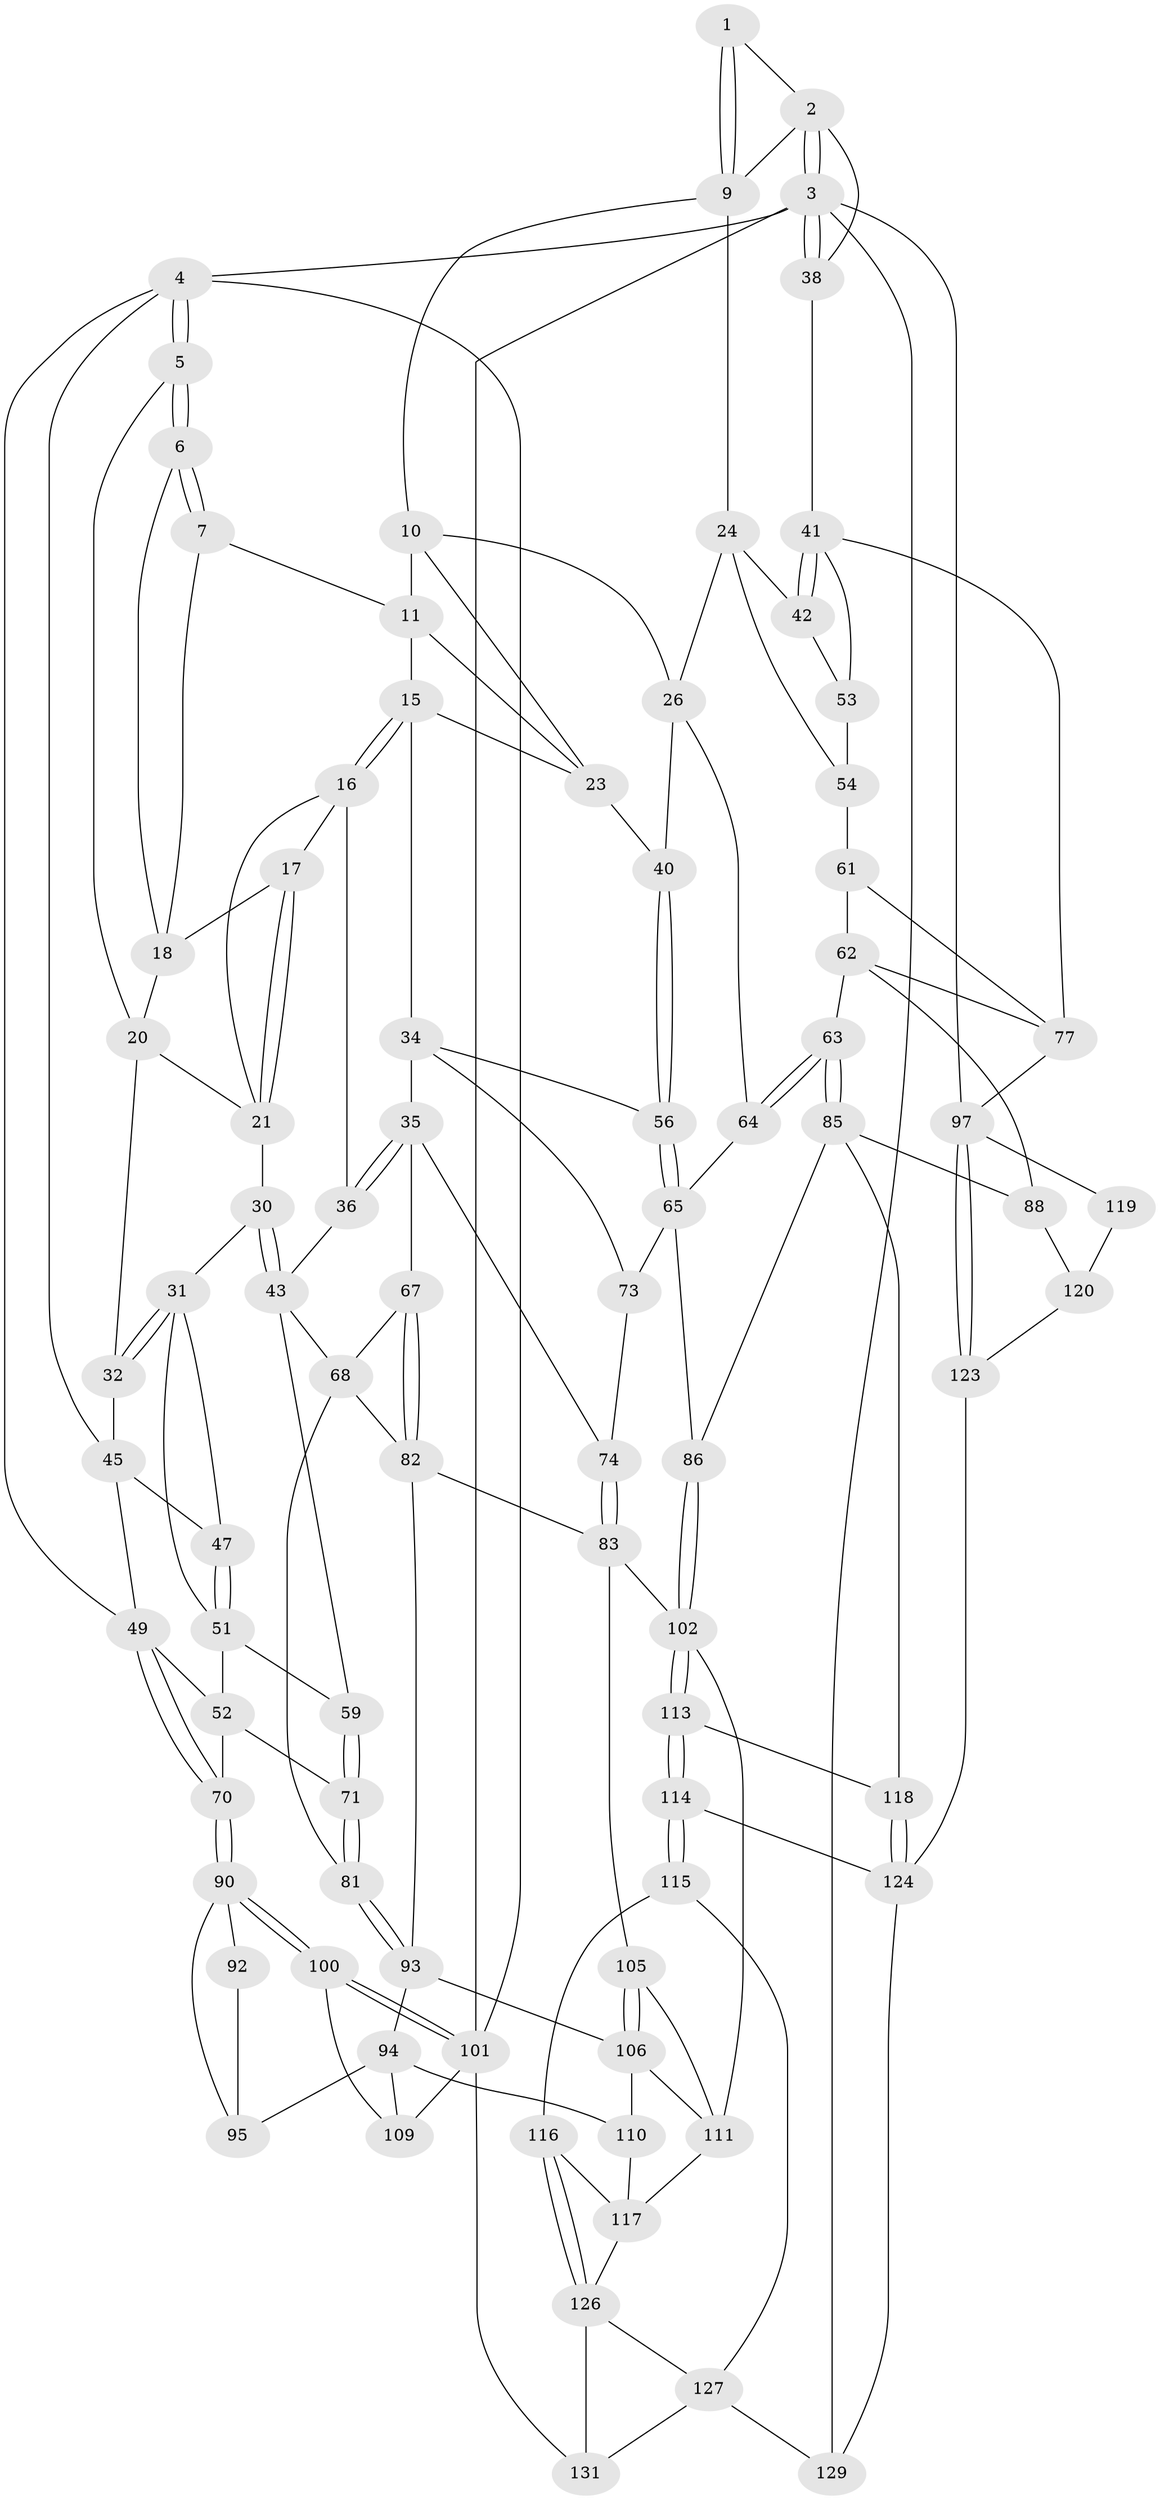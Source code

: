 // Generated by graph-tools (version 1.1) at 2025/52/02/27/25 19:52:38]
// undirected, 85 vertices, 183 edges
graph export_dot {
graph [start="1"]
  node [color=gray90,style=filled];
  1 [pos="+0.7387948071533555+0"];
  2 [pos="+1+0",super="+12"];
  3 [pos="+1+0",super="+96"];
  4 [pos="+0+0",super="+44"];
  5 [pos="+0+0"];
  6 [pos="+0+0"];
  7 [pos="+0.41624557207134477+0",super="+8"];
  9 [pos="+0.7724906043968446+0.09091297472141825",super="+13"];
  10 [pos="+0.7113268236835169+0.10826463062383623",super="+22"];
  11 [pos="+0.6395190601107128+0.02097423776559722",super="+14"];
  15 [pos="+0.5002721896261646+0.1210019525289885",super="+33"];
  16 [pos="+0.4569917216882767+0.08423162446766616",super="+28"];
  17 [pos="+0.41221289056040167+0"];
  18 [pos="+0.41494803147005127+0",super="+19"];
  20 [pos="+0.20954045742452257+0.1112063122477116",super="+27"];
  21 [pos="+0.2619063992509352+0.12193861876533464",super="+29"];
  23 [pos="+0.6609606364766607+0.17573678686395683",super="+37"];
  24 [pos="+0.8383194786690755+0.23580706787492864",super="+25"];
  26 [pos="+0.7934553222896724+0.26489148256722295",super="+39"];
  30 [pos="+0.29278935932015254+0.25519822770130773"];
  31 [pos="+0.2659542268459377+0.27120031110658505",super="+46"];
  32 [pos="+0.11883582061278741+0.20475930689829192"];
  34 [pos="+0.49171341342578034+0.30965361163587635",super="+57"];
  35 [pos="+0.4783591716191859+0.31402310524082494",super="+66"];
  36 [pos="+0.43967225745069244+0.3121057859875208"];
  38 [pos="+1+0.17654787007406592"];
  40 [pos="+0.6995097673596917+0.33567587650992947"];
  41 [pos="+1+0.23462502830403026",super="+76"];
  42 [pos="+0.9157034034939378+0.25101682700293265"];
  43 [pos="+0.41514204998111687+0.3175275255509445",super="+58"];
  45 [pos="+0.11495290096890338+0.21013674281671332",super="+48"];
  47 [pos="+0.20263726658431014+0.31473096312980425"];
  49 [pos="+0+0.33785290998239476",super="+50"];
  51 [pos="+0.15430321536280908+0.3568275152337117",super="+60"];
  52 [pos="+0.12352846194120824+0.36147180040350824",super="+69"];
  53 [pos="+0.9689226311336308+0.3795511456767909"];
  54 [pos="+0.941036539454116+0.3840851120380813",super="+55"];
  56 [pos="+0.6546011671349575+0.37928638910871515"];
  59 [pos="+0.2734925200529628+0.4418708350492522"];
  61 [pos="+0.8252072181387846+0.45705596532568205",super="+75"];
  62 [pos="+0.8072360212871708+0.46225069803554697",super="+87"];
  63 [pos="+0.8066917498320756+0.4622149931201145"];
  64 [pos="+0.7893061789754324+0.45552877935253666"];
  65 [pos="+0.7171892876865651+0.47971604629889897",super="+79"];
  67 [pos="+0.42730636836863345+0.4744381060453665"];
  68 [pos="+0.40041399288092266+0.44977243945134515",super="+80"];
  70 [pos="+0+0.549265170504692"];
  71 [pos="+0.2523060258710823+0.5104885417625143",super="+72"];
  73 [pos="+0.575516300599547+0.5175608198132957"];
  74 [pos="+0.518096735938217+0.5123677227428212"];
  77 [pos="+1+0.6048906394529043",super="+78"];
  81 [pos="+0.25316242382113485+0.5135750544217996"];
  82 [pos="+0.39003611633306706+0.5263126302748332",super="+84"];
  83 [pos="+0.44056939766450015+0.5831997669715039",super="+104"];
  85 [pos="+0.7350482314788683+0.644881755738222",super="+89"];
  86 [pos="+0.645837899560569+0.6191211692880717"];
  88 [pos="+0.8525593116650996+0.6544781320222408"];
  90 [pos="+0+0.6171640095139331",super="+91"];
  92 [pos="+0.12239250939135823+0.5028784013546925"];
  93 [pos="+0.25060636017999854+0.5308241508364143",super="+99"];
  94 [pos="+0.1809798033821482+0.5961805164353061",super="+108"];
  95 [pos="+0.13989018589943458+0.5965176925011277"];
  97 [pos="+1+1",super="+98"];
  100 [pos="+0+0.6564243046171367"];
  101 [pos="+0+0.9865660107670717",super="+132"];
  102 [pos="+0.6277390647168175+0.6394498328288644",super="+103"];
  105 [pos="+0.4463338664851068+0.6657463165475933"];
  106 [pos="+0.347710547035813+0.6923723387487758",super="+107"];
  109 [pos="+0.1683620134748103+0.8211007968733596",super="+133"];
  110 [pos="+0.2118610735171507+0.8123594452197695"];
  111 [pos="+0.4915439998484087+0.702648743792337",super="+112"];
  113 [pos="+0.6036591547803616+0.7942469317569939"];
  114 [pos="+0.5753939926373716+0.8553185712595108"];
  115 [pos="+0.5169050860395362+0.8461223902172235"];
  116 [pos="+0.5029317546071006+0.836847796976608"];
  117 [pos="+0.465465482936294+0.8001804237324553",super="+121"];
  118 [pos="+0.7765706298286923+0.7745737125526064"];
  119 [pos="+1+0.7836428271983557"];
  120 [pos="+0.8951827823307281+0.7490610606307804",super="+122"];
  123 [pos="+0.8776671168531188+0.8917724381652022"];
  124 [pos="+0.8022828147397527+0.9139097440727143",super="+125"];
  126 [pos="+0.3190354790416532+0.9359018830098065",super="+128"];
  127 [pos="+0.46322348781561795+0.9245103642691814",super="+130"];
  129 [pos="+0.6941392500166049+1"];
  131 [pos="+0.3442380549991573+1"];
  1 -- 2;
  1 -- 9;
  1 -- 9;
  2 -- 3;
  2 -- 3;
  2 -- 9;
  2 -- 38;
  3 -- 4;
  3 -- 38;
  3 -- 38;
  3 -- 97;
  3 -- 129;
  3 -- 101;
  4 -- 5;
  4 -- 5;
  4 -- 101;
  4 -- 49;
  4 -- 45;
  5 -- 6;
  5 -- 6;
  5 -- 20;
  6 -- 7;
  6 -- 7;
  6 -- 18;
  7 -- 18;
  7 -- 11;
  9 -- 10;
  9 -- 24;
  10 -- 11;
  10 -- 26;
  10 -- 23;
  11 -- 15;
  11 -- 23;
  15 -- 16;
  15 -- 16;
  15 -- 34;
  15 -- 23;
  16 -- 17;
  16 -- 36;
  16 -- 21;
  17 -- 18;
  17 -- 21;
  17 -- 21;
  18 -- 20;
  20 -- 21;
  20 -- 32;
  21 -- 30;
  23 -- 40;
  24 -- 42;
  24 -- 26;
  24 -- 54;
  26 -- 40;
  26 -- 64;
  30 -- 31;
  30 -- 43;
  30 -- 43;
  31 -- 32;
  31 -- 32;
  31 -- 47;
  31 -- 51;
  32 -- 45;
  34 -- 35;
  34 -- 56;
  34 -- 73;
  35 -- 36;
  35 -- 36;
  35 -- 67;
  35 -- 74;
  36 -- 43;
  38 -- 41;
  40 -- 56;
  40 -- 56;
  41 -- 42;
  41 -- 42;
  41 -- 77;
  41 -- 53;
  42 -- 53;
  43 -- 59;
  43 -- 68;
  45 -- 49;
  45 -- 47;
  47 -- 51;
  47 -- 51;
  49 -- 70;
  49 -- 70;
  49 -- 52;
  51 -- 52;
  51 -- 59;
  52 -- 70;
  52 -- 71;
  53 -- 54;
  54 -- 61 [weight=2];
  56 -- 65;
  56 -- 65;
  59 -- 71;
  59 -- 71;
  61 -- 62;
  61 -- 77;
  62 -- 63;
  62 -- 88;
  62 -- 77;
  63 -- 64;
  63 -- 64;
  63 -- 85;
  63 -- 85;
  64 -- 65;
  65 -- 73;
  65 -- 86;
  67 -- 68;
  67 -- 82;
  67 -- 82;
  68 -- 81;
  68 -- 82;
  70 -- 90;
  70 -- 90;
  71 -- 81;
  71 -- 81;
  73 -- 74;
  74 -- 83;
  74 -- 83;
  77 -- 97;
  81 -- 93;
  81 -- 93;
  82 -- 83;
  82 -- 93;
  83 -- 105;
  83 -- 102;
  85 -- 86;
  85 -- 88;
  85 -- 118;
  86 -- 102;
  86 -- 102;
  88 -- 120;
  90 -- 100;
  90 -- 100;
  90 -- 92;
  90 -- 95;
  92 -- 95;
  93 -- 94;
  93 -- 106;
  94 -- 95;
  94 -- 110;
  94 -- 109;
  97 -- 123;
  97 -- 123;
  97 -- 119;
  100 -- 101;
  100 -- 101;
  100 -- 109;
  101 -- 109 [weight=2];
  101 -- 131;
  102 -- 113;
  102 -- 113;
  102 -- 111;
  105 -- 106;
  105 -- 106;
  105 -- 111;
  106 -- 110;
  106 -- 111;
  110 -- 117;
  111 -- 117;
  113 -- 114;
  113 -- 114;
  113 -- 118;
  114 -- 115;
  114 -- 115;
  114 -- 124;
  115 -- 116;
  115 -- 127;
  116 -- 117;
  116 -- 126;
  116 -- 126;
  117 -- 126;
  118 -- 124;
  118 -- 124;
  119 -- 120 [weight=2];
  120 -- 123;
  123 -- 124;
  124 -- 129;
  126 -- 131;
  126 -- 127;
  127 -- 129;
  127 -- 131;
}

